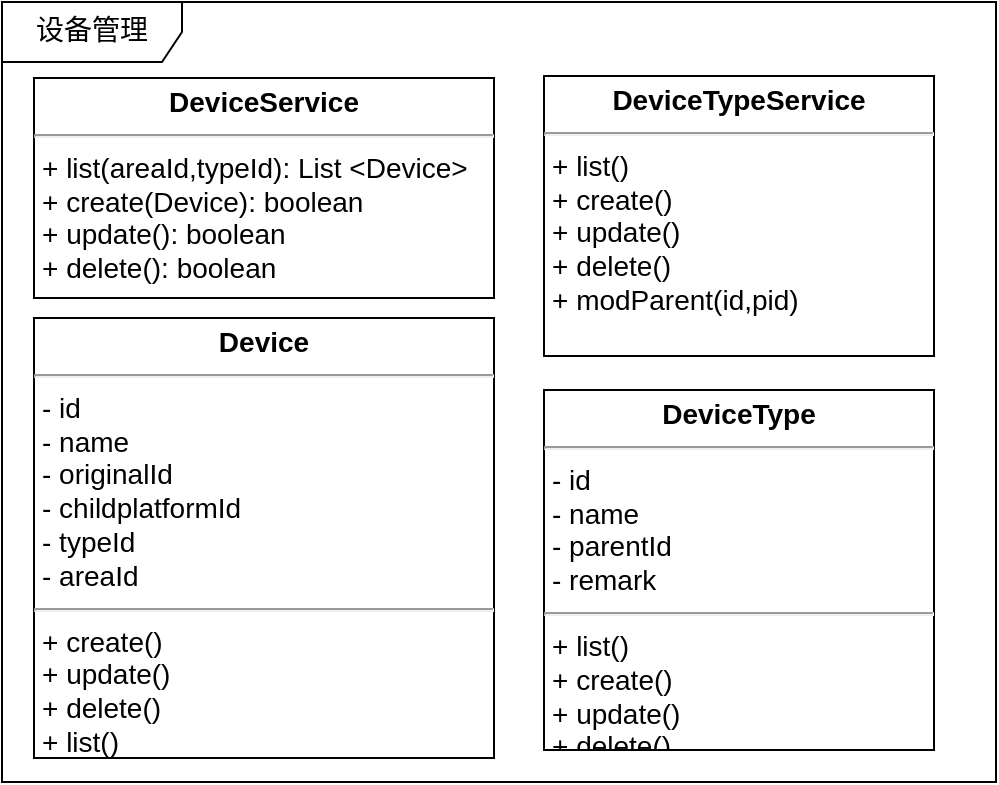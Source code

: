 <mxfile version="10.6.1" type="github"><diagram id="fKIcjFFny-ZdcJOJ5Gdy" name="ç¬¬ 1 é¡µ"><mxGraphModel dx="1007" dy="579" grid="1" gridSize="10" guides="1" tooltips="1" connect="1" arrows="1" fold="1" page="1" pageScale="1" pageWidth="850" pageHeight="1100" math="0" shadow="0"><root><mxCell id="0"/><mxCell id="1" parent="0"/><mxCell id="XLAtCyjLGJJxPSicPnzz-1" value="设备管理" style="shape=umlFrame;whiteSpace=wrap;html=1;rounded=0;shadow=0;comic=0;labelBackgroundColor=none;strokeColor=#000000;strokeWidth=1;fillColor=#ffffff;fontFamily=Verdana;fontSize=14;fontColor=#000000;align=center;width=90;height=30;" parent="1" vertex="1"><mxGeometry x="44" y="82" width="497" height="390" as="geometry"/></mxCell><mxCell id="XLAtCyjLGJJxPSicPnzz-2" value="&lt;p style=&quot;margin: 4px 0px 0px ; text-align: center ; font-size: 14px&quot;&gt;&lt;b&gt;DeviceService&lt;/b&gt;&lt;/p&gt;&lt;hr style=&quot;font-size: 14px&quot;&gt;&lt;p style=&quot;margin: 0px 0px 0px 4px ; font-size: 14px&quot;&gt;+ list(areaId,typeId): List &amp;lt;Device&amp;gt;&lt;/p&gt;&lt;p style=&quot;margin: 0px 0px 0px 4px ; font-size: 14px&quot;&gt;&lt;span&gt;+ create(Device): boolean&lt;/span&gt;&lt;br&gt;&lt;/p&gt;&lt;p style=&quot;margin: 0px 0px 0px 4px ; font-size: 14px&quot;&gt;+ update(): boolean&lt;/p&gt;&lt;p style=&quot;margin: 0px 0px 0px 4px ; font-size: 14px&quot;&gt;+ delete(): boolean&lt;/p&gt;&lt;p style=&quot;margin: 0px 0px 0px 4px ; font-size: 14px&quot;&gt;&lt;br&gt;&lt;/p&gt;" style="verticalAlign=top;align=left;overflow=fill;fontSize=14;fontFamily=Helvetica;html=1;" parent="1" vertex="1"><mxGeometry x="60" y="120" width="230" height="110" as="geometry"/></mxCell><mxCell id="xsI2GI6rg9mrouiKZmRD-1" value="&lt;p style=&quot;margin: 4px 0px 0px ; text-align: center ; font-size: 14px&quot;&gt;&lt;b&gt;Device&lt;/b&gt;&lt;/p&gt;&lt;hr style=&quot;font-size: 14px&quot;&gt;&lt;p style=&quot;margin: 0px 0px 0px 4px ; font-size: 14px&quot;&gt;- id&lt;/p&gt;&lt;p style=&quot;margin: 0px 0px 0px 4px ; font-size: 14px&quot;&gt;- name&lt;/p&gt;&lt;p style=&quot;margin: 0px 0px 0px 4px ; font-size: 14px&quot;&gt;- originalId&lt;/p&gt;&lt;p style=&quot;margin: 0px 0px 0px 4px ; font-size: 14px&quot;&gt;- childplatformId&lt;/p&gt;&lt;p style=&quot;margin: 0px 0px 0px 4px ; font-size: 14px&quot;&gt;- typeId&lt;/p&gt;&lt;p style=&quot;margin: 0px 0px 0px 4px ; font-size: 14px&quot;&gt;- areaId&lt;/p&gt;&lt;hr style=&quot;font-size: 14px&quot;&gt;&lt;p style=&quot;margin: 0px 0px 0px 4px ; font-size: 14px&quot;&gt;+ create()&lt;/p&gt;&lt;p style=&quot;margin: 0px 0px 0px 4px ; font-size: 14px&quot;&gt;+ update()&lt;/p&gt;&lt;p style=&quot;margin: 0px 0px 0px 4px ; font-size: 14px&quot;&gt;+ delete()&lt;/p&gt;&lt;p style=&quot;margin: 0px 0px 0px 4px ; font-size: 14px&quot;&gt;+ list()&lt;/p&gt;" style="verticalAlign=top;align=left;overflow=fill;fontSize=14;fontFamily=Helvetica;html=1;" vertex="1" parent="1"><mxGeometry x="60" y="240" width="230" height="220" as="geometry"/></mxCell><mxCell id="xsI2GI6rg9mrouiKZmRD-2" value="&lt;p style=&quot;margin: 4px 0px 0px ; text-align: center ; font-size: 14px&quot;&gt;&lt;b&gt;DeviceType&lt;/b&gt;&lt;/p&gt;&lt;hr style=&quot;font-size: 14px&quot;&gt;&lt;p style=&quot;margin: 0px 0px 0px 4px ; font-size: 14px&quot;&gt;- id&lt;/p&gt;&lt;p style=&quot;margin: 0px 0px 0px 4px ; font-size: 14px&quot;&gt;- name&lt;/p&gt;&lt;p style=&quot;margin: 0px 0px 0px 4px ; font-size: 14px&quot;&gt;- parentId&lt;/p&gt;&lt;p style=&quot;margin: 0px 0px 0px 4px ; font-size: 14px&quot;&gt;- remark&lt;/p&gt;&lt;hr style=&quot;font-size: 14px&quot;&gt;&lt;p style=&quot;margin: 0px 0px 0px 4px ; font-size: 14px&quot;&gt;+ list()&lt;/p&gt;&lt;p style=&quot;margin: 0px 0px 0px 4px ; font-size: 14px&quot;&gt;+ create()&lt;/p&gt;&lt;p style=&quot;margin: 0px 0px 0px 4px ; font-size: 14px&quot;&gt;+ update()&lt;/p&gt;&lt;p style=&quot;margin: 0px 0px 0px 4px ; font-size: 14px&quot;&gt;+ delete()&lt;/p&gt;" style="verticalAlign=top;align=left;overflow=fill;fontSize=14;fontFamily=Helvetica;html=1;" vertex="1" parent="1"><mxGeometry x="315" y="276" width="195" height="180" as="geometry"/></mxCell><mxCell id="xsI2GI6rg9mrouiKZmRD-5" value="&lt;p style=&quot;margin: 4px 0px 0px ; text-align: center ; font-size: 14px&quot;&gt;&lt;b&gt;DeviceTypeService&lt;/b&gt;&lt;/p&gt;&lt;hr style=&quot;font-size: 14px&quot;&gt;&lt;p style=&quot;margin: 0px 0px 0px 4px ; font-size: 14px&quot;&gt;+ list()&lt;/p&gt;&lt;p style=&quot;margin: 0px 0px 0px 4px ; font-size: 14px&quot;&gt;&lt;span&gt;+ create()&lt;/span&gt;&lt;br&gt;&lt;/p&gt;&lt;p style=&quot;margin: 0px 0px 0px 4px ; font-size: 14px&quot;&gt;+ update()&lt;/p&gt;&lt;p style=&quot;margin: 0px 0px 0px 4px ; font-size: 14px&quot;&gt;+ delete()&lt;/p&gt;&lt;p style=&quot;margin: 0px 0px 0px 4px ; font-size: 14px&quot;&gt;+ modParent(id,pid)&lt;/p&gt;" style="verticalAlign=top;align=left;overflow=fill;fontSize=14;fontFamily=Helvetica;html=1;" vertex="1" parent="1"><mxGeometry x="315" y="119" width="195" height="140" as="geometry"/></mxCell></root></mxGraphModel></diagram></mxfile>